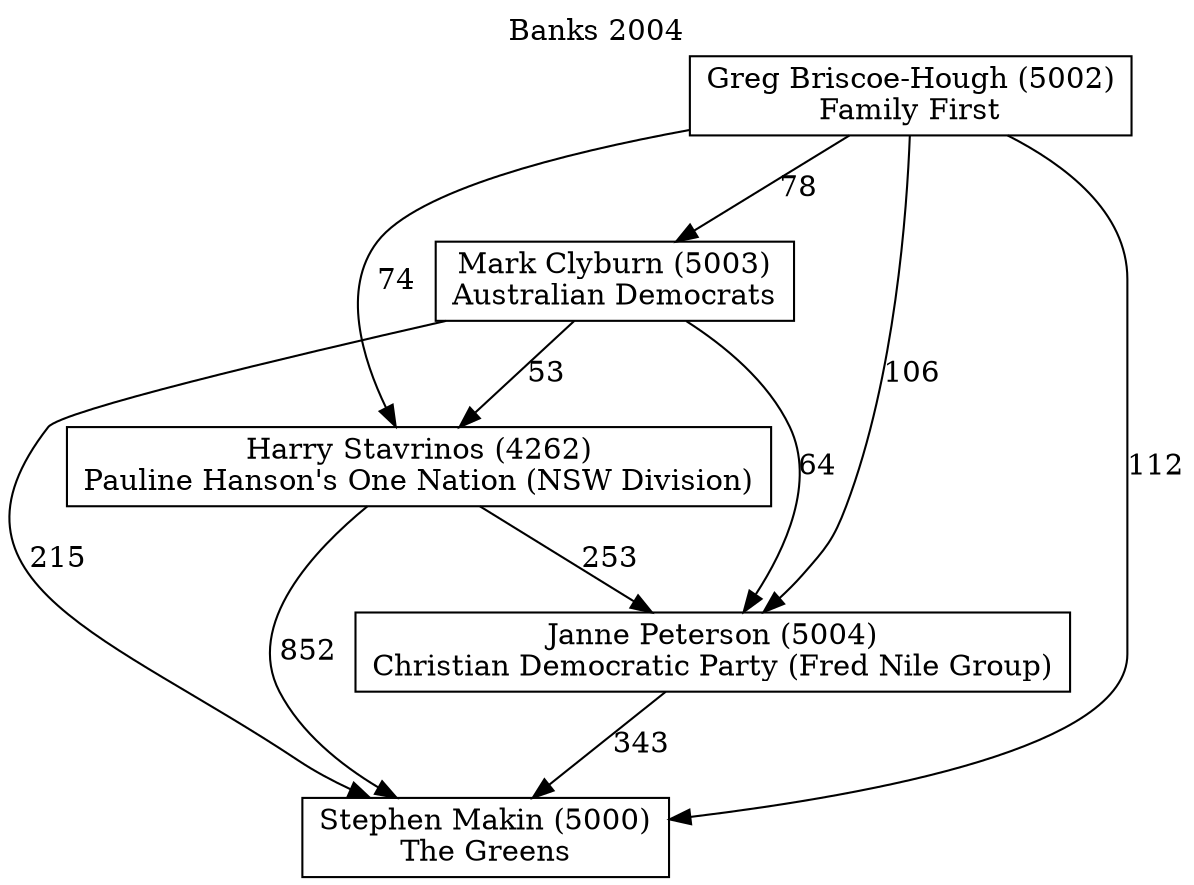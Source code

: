// House preference flow
digraph "Stephen Makin (5000)_Banks_2004" {
	graph [label="Banks 2004" labelloc=t mclimit=10]
	node [shape=box]
	"Stephen Makin (5000)" [label="Stephen Makin (5000)
The Greens"]
	"Janne Peterson (5004)" [label="Janne Peterson (5004)
Christian Democratic Party (Fred Nile Group)"]
	"Harry Stavrinos (4262)" [label="Harry Stavrinos (4262)
Pauline Hanson's One Nation (NSW Division)"]
	"Mark Clyburn (5003)" [label="Mark Clyburn (5003)
Australian Democrats"]
	"Greg Briscoe-Hough (5002)" [label="Greg Briscoe-Hough (5002)
Family First"]
	"Stephen Makin (5000)" [label="Stephen Makin (5000)
The Greens"]
	"Harry Stavrinos (4262)" [label="Harry Stavrinos (4262)
Pauline Hanson's One Nation (NSW Division)"]
	"Mark Clyburn (5003)" [label="Mark Clyburn (5003)
Australian Democrats"]
	"Greg Briscoe-Hough (5002)" [label="Greg Briscoe-Hough (5002)
Family First"]
	"Stephen Makin (5000)" [label="Stephen Makin (5000)
The Greens"]
	"Mark Clyburn (5003)" [label="Mark Clyburn (5003)
Australian Democrats"]
	"Greg Briscoe-Hough (5002)" [label="Greg Briscoe-Hough (5002)
Family First"]
	"Stephen Makin (5000)" [label="Stephen Makin (5000)
The Greens"]
	"Greg Briscoe-Hough (5002)" [label="Greg Briscoe-Hough (5002)
Family First"]
	"Greg Briscoe-Hough (5002)" [label="Greg Briscoe-Hough (5002)
Family First"]
	"Mark Clyburn (5003)" [label="Mark Clyburn (5003)
Australian Democrats"]
	"Greg Briscoe-Hough (5002)" [label="Greg Briscoe-Hough (5002)
Family First"]
	"Greg Briscoe-Hough (5002)" [label="Greg Briscoe-Hough (5002)
Family First"]
	"Harry Stavrinos (4262)" [label="Harry Stavrinos (4262)
Pauline Hanson's One Nation (NSW Division)"]
	"Mark Clyburn (5003)" [label="Mark Clyburn (5003)
Australian Democrats"]
	"Greg Briscoe-Hough (5002)" [label="Greg Briscoe-Hough (5002)
Family First"]
	"Harry Stavrinos (4262)" [label="Harry Stavrinos (4262)
Pauline Hanson's One Nation (NSW Division)"]
	"Greg Briscoe-Hough (5002)" [label="Greg Briscoe-Hough (5002)
Family First"]
	"Greg Briscoe-Hough (5002)" [label="Greg Briscoe-Hough (5002)
Family First"]
	"Mark Clyburn (5003)" [label="Mark Clyburn (5003)
Australian Democrats"]
	"Greg Briscoe-Hough (5002)" [label="Greg Briscoe-Hough (5002)
Family First"]
	"Greg Briscoe-Hough (5002)" [label="Greg Briscoe-Hough (5002)
Family First"]
	"Janne Peterson (5004)" [label="Janne Peterson (5004)
Christian Democratic Party (Fred Nile Group)"]
	"Harry Stavrinos (4262)" [label="Harry Stavrinos (4262)
Pauline Hanson's One Nation (NSW Division)"]
	"Mark Clyburn (5003)" [label="Mark Clyburn (5003)
Australian Democrats"]
	"Greg Briscoe-Hough (5002)" [label="Greg Briscoe-Hough (5002)
Family First"]
	"Janne Peterson (5004)" [label="Janne Peterson (5004)
Christian Democratic Party (Fred Nile Group)"]
	"Mark Clyburn (5003)" [label="Mark Clyburn (5003)
Australian Democrats"]
	"Greg Briscoe-Hough (5002)" [label="Greg Briscoe-Hough (5002)
Family First"]
	"Janne Peterson (5004)" [label="Janne Peterson (5004)
Christian Democratic Party (Fred Nile Group)"]
	"Greg Briscoe-Hough (5002)" [label="Greg Briscoe-Hough (5002)
Family First"]
	"Greg Briscoe-Hough (5002)" [label="Greg Briscoe-Hough (5002)
Family First"]
	"Mark Clyburn (5003)" [label="Mark Clyburn (5003)
Australian Democrats"]
	"Greg Briscoe-Hough (5002)" [label="Greg Briscoe-Hough (5002)
Family First"]
	"Greg Briscoe-Hough (5002)" [label="Greg Briscoe-Hough (5002)
Family First"]
	"Harry Stavrinos (4262)" [label="Harry Stavrinos (4262)
Pauline Hanson's One Nation (NSW Division)"]
	"Mark Clyburn (5003)" [label="Mark Clyburn (5003)
Australian Democrats"]
	"Greg Briscoe-Hough (5002)" [label="Greg Briscoe-Hough (5002)
Family First"]
	"Harry Stavrinos (4262)" [label="Harry Stavrinos (4262)
Pauline Hanson's One Nation (NSW Division)"]
	"Greg Briscoe-Hough (5002)" [label="Greg Briscoe-Hough (5002)
Family First"]
	"Greg Briscoe-Hough (5002)" [label="Greg Briscoe-Hough (5002)
Family First"]
	"Mark Clyburn (5003)" [label="Mark Clyburn (5003)
Australian Democrats"]
	"Greg Briscoe-Hough (5002)" [label="Greg Briscoe-Hough (5002)
Family First"]
	"Greg Briscoe-Hough (5002)" [label="Greg Briscoe-Hough (5002)
Family First"]
	"Janne Peterson (5004)" -> "Stephen Makin (5000)" [label=343]
	"Harry Stavrinos (4262)" -> "Janne Peterson (5004)" [label=253]
	"Mark Clyburn (5003)" -> "Harry Stavrinos (4262)" [label=53]
	"Greg Briscoe-Hough (5002)" -> "Mark Clyburn (5003)" [label=78]
	"Harry Stavrinos (4262)" -> "Stephen Makin (5000)" [label=852]
	"Mark Clyburn (5003)" -> "Stephen Makin (5000)" [label=215]
	"Greg Briscoe-Hough (5002)" -> "Stephen Makin (5000)" [label=112]
	"Greg Briscoe-Hough (5002)" -> "Harry Stavrinos (4262)" [label=74]
	"Mark Clyburn (5003)" -> "Janne Peterson (5004)" [label=64]
	"Greg Briscoe-Hough (5002)" -> "Janne Peterson (5004)" [label=106]
}

